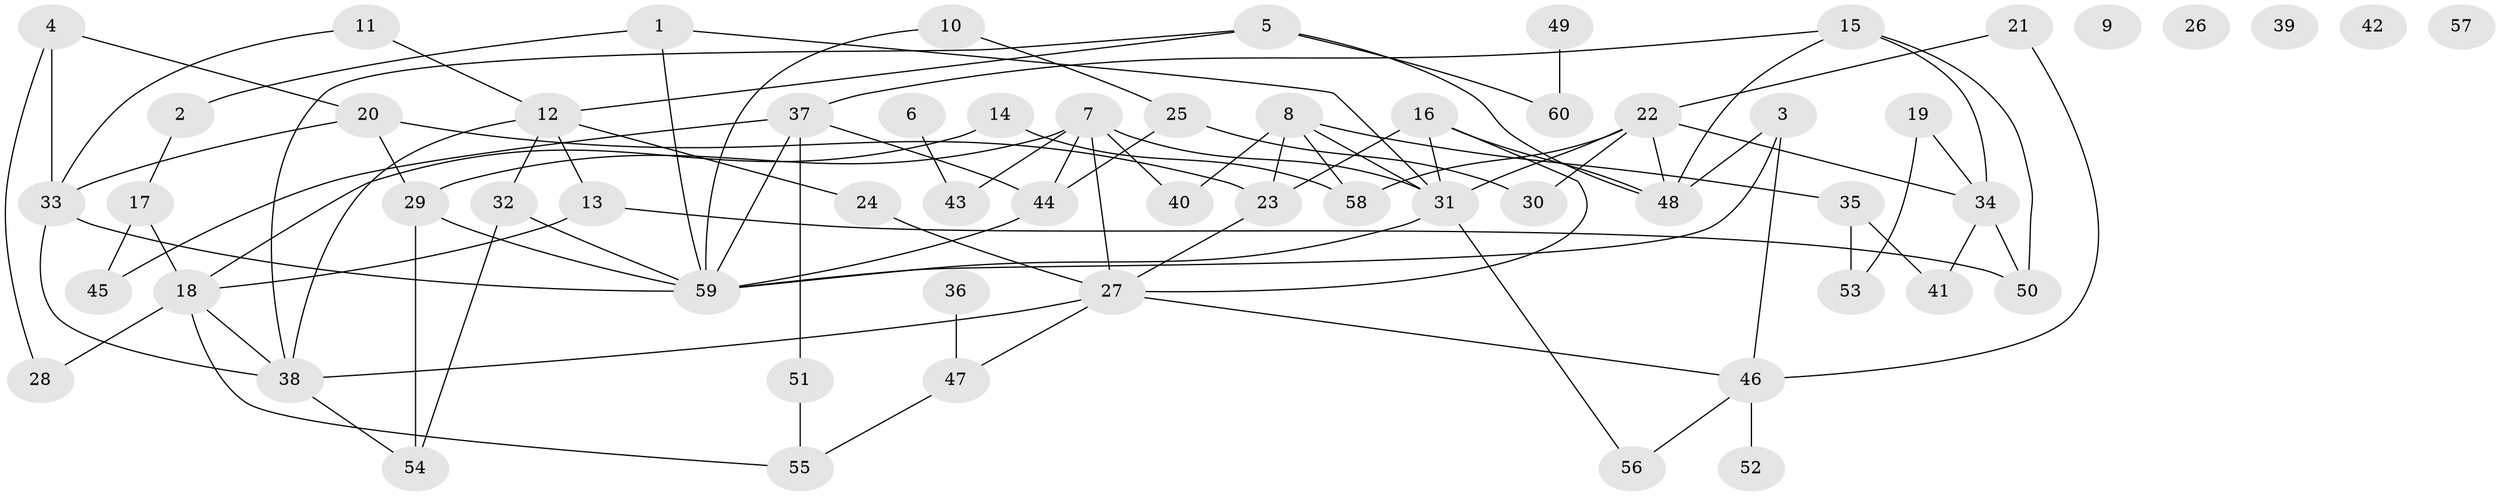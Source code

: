 // Generated by graph-tools (version 1.1) at 2025/25/03/09/25 03:25:20]
// undirected, 60 vertices, 94 edges
graph export_dot {
graph [start="1"]
  node [color=gray90,style=filled];
  1;
  2;
  3;
  4;
  5;
  6;
  7;
  8;
  9;
  10;
  11;
  12;
  13;
  14;
  15;
  16;
  17;
  18;
  19;
  20;
  21;
  22;
  23;
  24;
  25;
  26;
  27;
  28;
  29;
  30;
  31;
  32;
  33;
  34;
  35;
  36;
  37;
  38;
  39;
  40;
  41;
  42;
  43;
  44;
  45;
  46;
  47;
  48;
  49;
  50;
  51;
  52;
  53;
  54;
  55;
  56;
  57;
  58;
  59;
  60;
  1 -- 2;
  1 -- 31;
  1 -- 59;
  2 -- 17;
  3 -- 46;
  3 -- 48;
  3 -- 59;
  4 -- 20;
  4 -- 28;
  4 -- 33;
  5 -- 12;
  5 -- 38;
  5 -- 48;
  5 -- 60;
  6 -- 43;
  7 -- 27;
  7 -- 29;
  7 -- 31;
  7 -- 40;
  7 -- 43;
  7 -- 44;
  8 -- 23;
  8 -- 31;
  8 -- 35;
  8 -- 40;
  8 -- 58;
  10 -- 25;
  10 -- 59;
  11 -- 12;
  11 -- 33;
  12 -- 13;
  12 -- 24;
  12 -- 32;
  12 -- 38;
  13 -- 18;
  13 -- 50;
  14 -- 18;
  14 -- 58;
  15 -- 34;
  15 -- 37;
  15 -- 48;
  15 -- 50;
  16 -- 23;
  16 -- 27;
  16 -- 31;
  16 -- 48;
  17 -- 18;
  17 -- 45;
  18 -- 28;
  18 -- 38;
  18 -- 55;
  19 -- 34;
  19 -- 53;
  20 -- 23;
  20 -- 29;
  20 -- 33;
  21 -- 22;
  21 -- 46;
  22 -- 30;
  22 -- 31;
  22 -- 34;
  22 -- 48;
  22 -- 58;
  23 -- 27;
  24 -- 27;
  25 -- 30;
  25 -- 44;
  27 -- 38;
  27 -- 46;
  27 -- 47;
  29 -- 54;
  29 -- 59;
  31 -- 56;
  31 -- 59;
  32 -- 54;
  32 -- 59;
  33 -- 38;
  33 -- 59;
  34 -- 41;
  34 -- 50;
  35 -- 41;
  35 -- 53;
  36 -- 47;
  37 -- 44;
  37 -- 45;
  37 -- 51;
  37 -- 59;
  38 -- 54;
  44 -- 59;
  46 -- 52;
  46 -- 56;
  47 -- 55;
  49 -- 60;
  51 -- 55;
}
